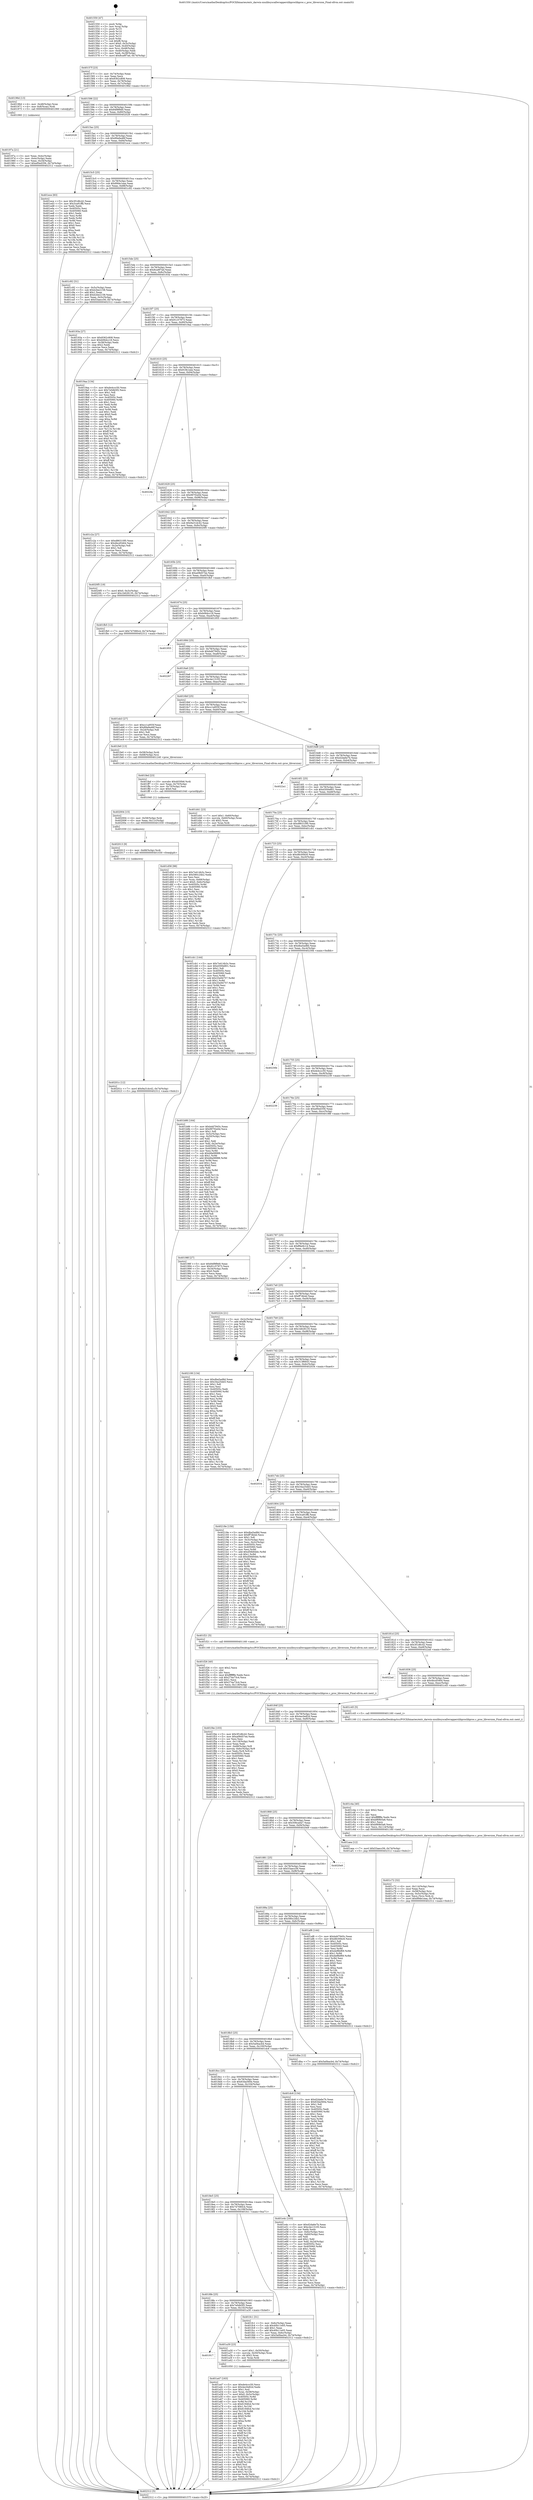 digraph "0x401550" {
  label = "0x401550 (/mnt/c/Users/mathe/Desktop/tcc/POCII/binaries/extr_darwin-xnulibsyscallwrapperslibproclibproc.c_proc_libversion_Final-ollvm.out::main(0))"
  labelloc = "t"
  node[shape=record]

  Entry [label="",width=0.3,height=0.3,shape=circle,fillcolor=black,style=filled]
  "0x40157f" [label="{
     0x40157f [23]\l
     | [instrs]\l
     &nbsp;&nbsp;0x40157f \<+3\>: mov -0x74(%rbp),%eax\l
     &nbsp;&nbsp;0x401582 \<+2\>: mov %eax,%ecx\l
     &nbsp;&nbsp;0x401584 \<+6\>: sub $0x8362c808,%ecx\l
     &nbsp;&nbsp;0x40158a \<+3\>: mov %eax,-0x78(%rbp)\l
     &nbsp;&nbsp;0x40158d \<+3\>: mov %ecx,-0x7c(%rbp)\l
     &nbsp;&nbsp;0x401590 \<+6\>: je 000000000040196d \<main+0x41d\>\l
  }"]
  "0x40196d" [label="{
     0x40196d [13]\l
     | [instrs]\l
     &nbsp;&nbsp;0x40196d \<+4\>: mov -0x48(%rbp),%rax\l
     &nbsp;&nbsp;0x401971 \<+4\>: mov 0x8(%rax),%rdi\l
     &nbsp;&nbsp;0x401975 \<+5\>: call 0000000000401060 \<atoi@plt\>\l
     | [calls]\l
     &nbsp;&nbsp;0x401060 \{1\} (unknown)\l
  }"]
  "0x401596" [label="{
     0x401596 [22]\l
     | [instrs]\l
     &nbsp;&nbsp;0x401596 \<+5\>: jmp 000000000040159b \<main+0x4b\>\l
     &nbsp;&nbsp;0x40159b \<+3\>: mov -0x78(%rbp),%eax\l
     &nbsp;&nbsp;0x40159e \<+5\>: sub $0x84f9f9d0,%eax\l
     &nbsp;&nbsp;0x4015a3 \<+3\>: mov %eax,-0x80(%rbp)\l
     &nbsp;&nbsp;0x4015a6 \<+6\>: je 0000000000402028 \<main+0xad8\>\l
  }"]
  Exit [label="",width=0.3,height=0.3,shape=circle,fillcolor=black,style=filled,peripheries=2]
  "0x402028" [label="{
     0x402028\l
  }", style=dashed]
  "0x4015ac" [label="{
     0x4015ac [25]\l
     | [instrs]\l
     &nbsp;&nbsp;0x4015ac \<+5\>: jmp 00000000004015b1 \<main+0x61\>\l
     &nbsp;&nbsp;0x4015b1 \<+3\>: mov -0x78(%rbp),%eax\l
     &nbsp;&nbsp;0x4015b4 \<+5\>: sub $0x89a9a46f,%eax\l
     &nbsp;&nbsp;0x4015b9 \<+6\>: mov %eax,-0x84(%rbp)\l
     &nbsp;&nbsp;0x4015bf \<+6\>: je 0000000000401ece \<main+0x97e\>\l
  }"]
  "0x40201c" [label="{
     0x40201c [12]\l
     | [instrs]\l
     &nbsp;&nbsp;0x40201c \<+7\>: movl $0x9a31dc42,-0x74(%rbp)\l
     &nbsp;&nbsp;0x402023 \<+5\>: jmp 0000000000402312 \<main+0xdc2\>\l
  }"]
  "0x401ece" [label="{
     0x401ece [83]\l
     | [instrs]\l
     &nbsp;&nbsp;0x401ece \<+5\>: mov $0x3f1d6c42,%eax\l
     &nbsp;&nbsp;0x401ed3 \<+5\>: mov $0x3ca91ffb,%ecx\l
     &nbsp;&nbsp;0x401ed8 \<+2\>: xor %edx,%edx\l
     &nbsp;&nbsp;0x401eda \<+7\>: mov 0x40505c,%esi\l
     &nbsp;&nbsp;0x401ee1 \<+7\>: mov 0x405060,%edi\l
     &nbsp;&nbsp;0x401ee8 \<+3\>: sub $0x1,%edx\l
     &nbsp;&nbsp;0x401eeb \<+3\>: mov %esi,%r8d\l
     &nbsp;&nbsp;0x401eee \<+3\>: add %edx,%r8d\l
     &nbsp;&nbsp;0x401ef1 \<+4\>: imul %r8d,%esi\l
     &nbsp;&nbsp;0x401ef5 \<+3\>: and $0x1,%esi\l
     &nbsp;&nbsp;0x401ef8 \<+3\>: cmp $0x0,%esi\l
     &nbsp;&nbsp;0x401efb \<+4\>: sete %r9b\l
     &nbsp;&nbsp;0x401eff \<+3\>: cmp $0xa,%edi\l
     &nbsp;&nbsp;0x401f02 \<+4\>: setl %r10b\l
     &nbsp;&nbsp;0x401f06 \<+3\>: mov %r9b,%r11b\l
     &nbsp;&nbsp;0x401f09 \<+3\>: and %r10b,%r11b\l
     &nbsp;&nbsp;0x401f0c \<+3\>: xor %r10b,%r9b\l
     &nbsp;&nbsp;0x401f0f \<+3\>: or %r9b,%r11b\l
     &nbsp;&nbsp;0x401f12 \<+4\>: test $0x1,%r11b\l
     &nbsp;&nbsp;0x401f16 \<+3\>: cmovne %ecx,%eax\l
     &nbsp;&nbsp;0x401f19 \<+3\>: mov %eax,-0x74(%rbp)\l
     &nbsp;&nbsp;0x401f1c \<+5\>: jmp 0000000000402312 \<main+0xdc2\>\l
  }"]
  "0x4015c5" [label="{
     0x4015c5 [25]\l
     | [instrs]\l
     &nbsp;&nbsp;0x4015c5 \<+5\>: jmp 00000000004015ca \<main+0x7a\>\l
     &nbsp;&nbsp;0x4015ca \<+3\>: mov -0x78(%rbp),%eax\l
     &nbsp;&nbsp;0x4015cd \<+5\>: sub $0x89de1eaa,%eax\l
     &nbsp;&nbsp;0x4015d2 \<+6\>: mov %eax,-0x88(%rbp)\l
     &nbsp;&nbsp;0x4015d8 \<+6\>: je 0000000000401c92 \<main+0x742\>\l
  }"]
  "0x402013" [label="{
     0x402013 [9]\l
     | [instrs]\l
     &nbsp;&nbsp;0x402013 \<+4\>: mov -0x68(%rbp),%rdi\l
     &nbsp;&nbsp;0x402017 \<+5\>: call 0000000000401030 \<free@plt\>\l
     | [calls]\l
     &nbsp;&nbsp;0x401030 \{1\} (unknown)\l
  }"]
  "0x401c92" [label="{
     0x401c92 [31]\l
     | [instrs]\l
     &nbsp;&nbsp;0x401c92 \<+3\>: mov -0x5c(%rbp),%eax\l
     &nbsp;&nbsp;0x401c95 \<+5\>: sub $0xb2be2158,%eax\l
     &nbsp;&nbsp;0x401c9a \<+3\>: add $0x1,%eax\l
     &nbsp;&nbsp;0x401c9d \<+5\>: add $0xb2be2158,%eax\l
     &nbsp;&nbsp;0x401ca2 \<+3\>: mov %eax,-0x5c(%rbp)\l
     &nbsp;&nbsp;0x401ca5 \<+7\>: movl $0x53aecc56,-0x74(%rbp)\l
     &nbsp;&nbsp;0x401cac \<+5\>: jmp 0000000000402312 \<main+0xdc2\>\l
  }"]
  "0x4015de" [label="{
     0x4015de [25]\l
     | [instrs]\l
     &nbsp;&nbsp;0x4015de \<+5\>: jmp 00000000004015e3 \<main+0x93\>\l
     &nbsp;&nbsp;0x4015e3 \<+3\>: mov -0x78(%rbp),%eax\l
     &nbsp;&nbsp;0x4015e6 \<+5\>: sub $0x8ca9f7ad,%eax\l
     &nbsp;&nbsp;0x4015eb \<+6\>: mov %eax,-0x8c(%rbp)\l
     &nbsp;&nbsp;0x4015f1 \<+6\>: je 000000000040193a \<main+0x3ea\>\l
  }"]
  "0x402004" [label="{
     0x402004 [15]\l
     | [instrs]\l
     &nbsp;&nbsp;0x402004 \<+4\>: mov -0x58(%rbp),%rdi\l
     &nbsp;&nbsp;0x402008 \<+6\>: mov %eax,-0x11c(%rbp)\l
     &nbsp;&nbsp;0x40200e \<+5\>: call 0000000000401030 \<free@plt\>\l
     | [calls]\l
     &nbsp;&nbsp;0x401030 \{1\} (unknown)\l
  }"]
  "0x40193a" [label="{
     0x40193a [27]\l
     | [instrs]\l
     &nbsp;&nbsp;0x40193a \<+5\>: mov $0x8362c808,%eax\l
     &nbsp;&nbsp;0x40193f \<+5\>: mov $0xb06dcc18,%ecx\l
     &nbsp;&nbsp;0x401944 \<+3\>: mov -0x38(%rbp),%edx\l
     &nbsp;&nbsp;0x401947 \<+3\>: cmp $0x2,%edx\l
     &nbsp;&nbsp;0x40194a \<+3\>: cmovne %ecx,%eax\l
     &nbsp;&nbsp;0x40194d \<+3\>: mov %eax,-0x74(%rbp)\l
     &nbsp;&nbsp;0x401950 \<+5\>: jmp 0000000000402312 \<main+0xdc2\>\l
  }"]
  "0x4015f7" [label="{
     0x4015f7 [25]\l
     | [instrs]\l
     &nbsp;&nbsp;0x4015f7 \<+5\>: jmp 00000000004015fc \<main+0xac\>\l
     &nbsp;&nbsp;0x4015fc \<+3\>: mov -0x78(%rbp),%eax\l
     &nbsp;&nbsp;0x4015ff \<+5\>: sub $0x91c57873,%eax\l
     &nbsp;&nbsp;0x401604 \<+6\>: mov %eax,-0x90(%rbp)\l
     &nbsp;&nbsp;0x40160a \<+6\>: je 00000000004019aa \<main+0x45a\>\l
  }"]
  "0x402312" [label="{
     0x402312 [5]\l
     | [instrs]\l
     &nbsp;&nbsp;0x402312 \<+5\>: jmp 000000000040157f \<main+0x2f\>\l
  }"]
  "0x401550" [label="{
     0x401550 [47]\l
     | [instrs]\l
     &nbsp;&nbsp;0x401550 \<+1\>: push %rbp\l
     &nbsp;&nbsp;0x401551 \<+3\>: mov %rsp,%rbp\l
     &nbsp;&nbsp;0x401554 \<+2\>: push %r15\l
     &nbsp;&nbsp;0x401556 \<+2\>: push %r14\l
     &nbsp;&nbsp;0x401558 \<+2\>: push %r13\l
     &nbsp;&nbsp;0x40155a \<+2\>: push %r12\l
     &nbsp;&nbsp;0x40155c \<+1\>: push %rbx\l
     &nbsp;&nbsp;0x40155d \<+7\>: sub $0xf8,%rsp\l
     &nbsp;&nbsp;0x401564 \<+7\>: movl $0x0,-0x3c(%rbp)\l
     &nbsp;&nbsp;0x40156b \<+3\>: mov %edi,-0x40(%rbp)\l
     &nbsp;&nbsp;0x40156e \<+4\>: mov %rsi,-0x48(%rbp)\l
     &nbsp;&nbsp;0x401572 \<+3\>: mov -0x40(%rbp),%edi\l
     &nbsp;&nbsp;0x401575 \<+3\>: mov %edi,-0x38(%rbp)\l
     &nbsp;&nbsp;0x401578 \<+7\>: movl $0x8ca9f7ad,-0x74(%rbp)\l
  }"]
  "0x40197a" [label="{
     0x40197a [21]\l
     | [instrs]\l
     &nbsp;&nbsp;0x40197a \<+3\>: mov %eax,-0x4c(%rbp)\l
     &nbsp;&nbsp;0x40197d \<+3\>: mov -0x4c(%rbp),%eax\l
     &nbsp;&nbsp;0x401980 \<+3\>: mov %eax,-0x34(%rbp)\l
     &nbsp;&nbsp;0x401983 \<+7\>: movl $0xef0ed356,-0x74(%rbp)\l
     &nbsp;&nbsp;0x40198a \<+5\>: jmp 0000000000402312 \<main+0xdc2\>\l
  }"]
  "0x401fed" [label="{
     0x401fed [23]\l
     | [instrs]\l
     &nbsp;&nbsp;0x401fed \<+10\>: movabs $0x4030b6,%rdi\l
     &nbsp;&nbsp;0x401ff7 \<+3\>: mov %eax,-0x70(%rbp)\l
     &nbsp;&nbsp;0x401ffa \<+3\>: mov -0x70(%rbp),%esi\l
     &nbsp;&nbsp;0x401ffd \<+2\>: mov $0x0,%al\l
     &nbsp;&nbsp;0x401fff \<+5\>: call 0000000000401040 \<printf@plt\>\l
     | [calls]\l
     &nbsp;&nbsp;0x401040 \{1\} (unknown)\l
  }"]
  "0x4019aa" [label="{
     0x4019aa [134]\l
     | [instrs]\l
     &nbsp;&nbsp;0x4019aa \<+5\>: mov $0xde4ccc50,%eax\l
     &nbsp;&nbsp;0x4019af \<+5\>: mov $0x7e0db5f2,%ecx\l
     &nbsp;&nbsp;0x4019b4 \<+2\>: mov $0x1,%dl\l
     &nbsp;&nbsp;0x4019b6 \<+2\>: xor %esi,%esi\l
     &nbsp;&nbsp;0x4019b8 \<+7\>: mov 0x40505c,%edi\l
     &nbsp;&nbsp;0x4019bf \<+8\>: mov 0x405060,%r8d\l
     &nbsp;&nbsp;0x4019c7 \<+3\>: sub $0x1,%esi\l
     &nbsp;&nbsp;0x4019ca \<+3\>: mov %edi,%r9d\l
     &nbsp;&nbsp;0x4019cd \<+3\>: add %esi,%r9d\l
     &nbsp;&nbsp;0x4019d0 \<+4\>: imul %r9d,%edi\l
     &nbsp;&nbsp;0x4019d4 \<+3\>: and $0x1,%edi\l
     &nbsp;&nbsp;0x4019d7 \<+3\>: cmp $0x0,%edi\l
     &nbsp;&nbsp;0x4019da \<+4\>: sete %r10b\l
     &nbsp;&nbsp;0x4019de \<+4\>: cmp $0xa,%r8d\l
     &nbsp;&nbsp;0x4019e2 \<+4\>: setl %r11b\l
     &nbsp;&nbsp;0x4019e6 \<+3\>: mov %r10b,%bl\l
     &nbsp;&nbsp;0x4019e9 \<+3\>: xor $0xff,%bl\l
     &nbsp;&nbsp;0x4019ec \<+3\>: mov %r11b,%r14b\l
     &nbsp;&nbsp;0x4019ef \<+4\>: xor $0xff,%r14b\l
     &nbsp;&nbsp;0x4019f3 \<+3\>: xor $0x0,%dl\l
     &nbsp;&nbsp;0x4019f6 \<+3\>: mov %bl,%r15b\l
     &nbsp;&nbsp;0x4019f9 \<+4\>: and $0x0,%r15b\l
     &nbsp;&nbsp;0x4019fd \<+3\>: and %dl,%r10b\l
     &nbsp;&nbsp;0x401a00 \<+3\>: mov %r14b,%r12b\l
     &nbsp;&nbsp;0x401a03 \<+4\>: and $0x0,%r12b\l
     &nbsp;&nbsp;0x401a07 \<+3\>: and %dl,%r11b\l
     &nbsp;&nbsp;0x401a0a \<+3\>: or %r10b,%r15b\l
     &nbsp;&nbsp;0x401a0d \<+3\>: or %r11b,%r12b\l
     &nbsp;&nbsp;0x401a10 \<+3\>: xor %r12b,%r15b\l
     &nbsp;&nbsp;0x401a13 \<+3\>: or %r14b,%bl\l
     &nbsp;&nbsp;0x401a16 \<+3\>: xor $0xff,%bl\l
     &nbsp;&nbsp;0x401a19 \<+3\>: or $0x0,%dl\l
     &nbsp;&nbsp;0x401a1c \<+2\>: and %dl,%bl\l
     &nbsp;&nbsp;0x401a1e \<+3\>: or %bl,%r15b\l
     &nbsp;&nbsp;0x401a21 \<+4\>: test $0x1,%r15b\l
     &nbsp;&nbsp;0x401a25 \<+3\>: cmovne %ecx,%eax\l
     &nbsp;&nbsp;0x401a28 \<+3\>: mov %eax,-0x74(%rbp)\l
     &nbsp;&nbsp;0x401a2b \<+5\>: jmp 0000000000402312 \<main+0xdc2\>\l
  }"]
  "0x401610" [label="{
     0x401610 [25]\l
     | [instrs]\l
     &nbsp;&nbsp;0x401610 \<+5\>: jmp 0000000000401615 \<main+0xc5\>\l
     &nbsp;&nbsp;0x401615 \<+3\>: mov -0x78(%rbp),%eax\l
     &nbsp;&nbsp;0x401618 \<+5\>: sub $0x91fb1eee,%eax\l
     &nbsp;&nbsp;0x40161d \<+6\>: mov %eax,-0x94(%rbp)\l
     &nbsp;&nbsp;0x401623 \<+6\>: je 00000000004022fa \<main+0xdaa\>\l
  }"]
  "0x401f4e" [label="{
     0x401f4e [103]\l
     | [instrs]\l
     &nbsp;&nbsp;0x401f4e \<+5\>: mov $0x3f1d6c42,%ecx\l
     &nbsp;&nbsp;0x401f53 \<+5\>: mov $0xa08d57ee,%edx\l
     &nbsp;&nbsp;0x401f58 \<+2\>: xor %esi,%esi\l
     &nbsp;&nbsp;0x401f5a \<+6\>: mov -0x118(%rbp),%edi\l
     &nbsp;&nbsp;0x401f60 \<+3\>: imul %eax,%edi\l
     &nbsp;&nbsp;0x401f63 \<+4\>: mov -0x68(%rbp),%r8\l
     &nbsp;&nbsp;0x401f67 \<+4\>: movslq -0x6c(%rbp),%r9\l
     &nbsp;&nbsp;0x401f6b \<+4\>: mov %edi,(%r8,%r9,4)\l
     &nbsp;&nbsp;0x401f6f \<+7\>: mov 0x40505c,%eax\l
     &nbsp;&nbsp;0x401f76 \<+7\>: mov 0x405060,%edi\l
     &nbsp;&nbsp;0x401f7d \<+3\>: sub $0x1,%esi\l
     &nbsp;&nbsp;0x401f80 \<+3\>: mov %eax,%r10d\l
     &nbsp;&nbsp;0x401f83 \<+3\>: add %esi,%r10d\l
     &nbsp;&nbsp;0x401f86 \<+4\>: imul %r10d,%eax\l
     &nbsp;&nbsp;0x401f8a \<+3\>: and $0x1,%eax\l
     &nbsp;&nbsp;0x401f8d \<+3\>: cmp $0x0,%eax\l
     &nbsp;&nbsp;0x401f90 \<+4\>: sete %r11b\l
     &nbsp;&nbsp;0x401f94 \<+3\>: cmp $0xa,%edi\l
     &nbsp;&nbsp;0x401f97 \<+3\>: setl %bl\l
     &nbsp;&nbsp;0x401f9a \<+3\>: mov %r11b,%r14b\l
     &nbsp;&nbsp;0x401f9d \<+3\>: and %bl,%r14b\l
     &nbsp;&nbsp;0x401fa0 \<+3\>: xor %bl,%r11b\l
     &nbsp;&nbsp;0x401fa3 \<+3\>: or %r11b,%r14b\l
     &nbsp;&nbsp;0x401fa6 \<+4\>: test $0x1,%r14b\l
     &nbsp;&nbsp;0x401faa \<+3\>: cmovne %edx,%ecx\l
     &nbsp;&nbsp;0x401fad \<+3\>: mov %ecx,-0x74(%rbp)\l
     &nbsp;&nbsp;0x401fb0 \<+5\>: jmp 0000000000402312 \<main+0xdc2\>\l
  }"]
  "0x4022fa" [label="{
     0x4022fa\l
  }", style=dashed]
  "0x401629" [label="{
     0x401629 [25]\l
     | [instrs]\l
     &nbsp;&nbsp;0x401629 \<+5\>: jmp 000000000040162e \<main+0xde\>\l
     &nbsp;&nbsp;0x40162e \<+3\>: mov -0x78(%rbp),%eax\l
     &nbsp;&nbsp;0x401631 \<+5\>: sub $0x997f2e0d,%eax\l
     &nbsp;&nbsp;0x401636 \<+6\>: mov %eax,-0x98(%rbp)\l
     &nbsp;&nbsp;0x40163c \<+6\>: je 0000000000401c2a \<main+0x6da\>\l
  }"]
  "0x401f26" [label="{
     0x401f26 [40]\l
     | [instrs]\l
     &nbsp;&nbsp;0x401f26 \<+5\>: mov $0x2,%ecx\l
     &nbsp;&nbsp;0x401f2b \<+1\>: cltd\l
     &nbsp;&nbsp;0x401f2c \<+2\>: idiv %ecx\l
     &nbsp;&nbsp;0x401f2e \<+6\>: imul $0xfffffffe,%edx,%ecx\l
     &nbsp;&nbsp;0x401f34 \<+6\>: sub $0x274a73c4,%ecx\l
     &nbsp;&nbsp;0x401f3a \<+3\>: add $0x1,%ecx\l
     &nbsp;&nbsp;0x401f3d \<+6\>: add $0x274a73c4,%ecx\l
     &nbsp;&nbsp;0x401f43 \<+6\>: mov %ecx,-0x118(%rbp)\l
     &nbsp;&nbsp;0x401f49 \<+5\>: call 0000000000401160 \<next_i\>\l
     | [calls]\l
     &nbsp;&nbsp;0x401160 \{1\} (/mnt/c/Users/mathe/Desktop/tcc/POCII/binaries/extr_darwin-xnulibsyscallwrapperslibproclibproc.c_proc_libversion_Final-ollvm.out::next_i)\l
  }"]
  "0x401c2a" [label="{
     0x401c2a [27]\l
     | [instrs]\l
     &nbsp;&nbsp;0x401c2a \<+5\>: mov $0xd86310f0,%eax\l
     &nbsp;&nbsp;0x401c2f \<+5\>: mov $0x4bcd5464,%ecx\l
     &nbsp;&nbsp;0x401c34 \<+3\>: mov -0x2e(%rbp),%dl\l
     &nbsp;&nbsp;0x401c37 \<+3\>: test $0x1,%dl\l
     &nbsp;&nbsp;0x401c3a \<+3\>: cmovne %ecx,%eax\l
     &nbsp;&nbsp;0x401c3d \<+3\>: mov %eax,-0x74(%rbp)\l
     &nbsp;&nbsp;0x401c40 \<+5\>: jmp 0000000000402312 \<main+0xdc2\>\l
  }"]
  "0x401642" [label="{
     0x401642 [25]\l
     | [instrs]\l
     &nbsp;&nbsp;0x401642 \<+5\>: jmp 0000000000401647 \<main+0xf7\>\l
     &nbsp;&nbsp;0x401647 \<+3\>: mov -0x78(%rbp),%eax\l
     &nbsp;&nbsp;0x40164a \<+5\>: sub $0x9a31dc42,%eax\l
     &nbsp;&nbsp;0x40164f \<+6\>: mov %eax,-0x9c(%rbp)\l
     &nbsp;&nbsp;0x401655 \<+6\>: je 00000000004020f5 \<main+0xba5\>\l
  }"]
  "0x401d58" [label="{
     0x401d58 [98]\l
     | [instrs]\l
     &nbsp;&nbsp;0x401d58 \<+5\>: mov $0x7e414b3c,%ecx\l
     &nbsp;&nbsp;0x401d5d \<+5\>: mov $0x580c24b2,%edx\l
     &nbsp;&nbsp;0x401d62 \<+2\>: xor %esi,%esi\l
     &nbsp;&nbsp;0x401d64 \<+4\>: mov %rax,-0x68(%rbp)\l
     &nbsp;&nbsp;0x401d68 \<+7\>: movl $0x0,-0x6c(%rbp)\l
     &nbsp;&nbsp;0x401d6f \<+8\>: mov 0x40505c,%r8d\l
     &nbsp;&nbsp;0x401d77 \<+8\>: mov 0x405060,%r9d\l
     &nbsp;&nbsp;0x401d7f \<+3\>: sub $0x1,%esi\l
     &nbsp;&nbsp;0x401d82 \<+3\>: mov %r8d,%r10d\l
     &nbsp;&nbsp;0x401d85 \<+3\>: add %esi,%r10d\l
     &nbsp;&nbsp;0x401d88 \<+4\>: imul %r10d,%r8d\l
     &nbsp;&nbsp;0x401d8c \<+4\>: and $0x1,%r8d\l
     &nbsp;&nbsp;0x401d90 \<+4\>: cmp $0x0,%r8d\l
     &nbsp;&nbsp;0x401d94 \<+4\>: sete %r11b\l
     &nbsp;&nbsp;0x401d98 \<+4\>: cmp $0xa,%r9d\l
     &nbsp;&nbsp;0x401d9c \<+3\>: setl %bl\l
     &nbsp;&nbsp;0x401d9f \<+3\>: mov %r11b,%r14b\l
     &nbsp;&nbsp;0x401da2 \<+3\>: and %bl,%r14b\l
     &nbsp;&nbsp;0x401da5 \<+3\>: xor %bl,%r11b\l
     &nbsp;&nbsp;0x401da8 \<+3\>: or %r11b,%r14b\l
     &nbsp;&nbsp;0x401dab \<+4\>: test $0x1,%r14b\l
     &nbsp;&nbsp;0x401daf \<+3\>: cmovne %edx,%ecx\l
     &nbsp;&nbsp;0x401db2 \<+3\>: mov %ecx,-0x74(%rbp)\l
     &nbsp;&nbsp;0x401db5 \<+5\>: jmp 0000000000402312 \<main+0xdc2\>\l
  }"]
  "0x4020f5" [label="{
     0x4020f5 [19]\l
     | [instrs]\l
     &nbsp;&nbsp;0x4020f5 \<+7\>: movl $0x0,-0x3c(%rbp)\l
     &nbsp;&nbsp;0x4020fc \<+7\>: movl $0x1b628135,-0x74(%rbp)\l
     &nbsp;&nbsp;0x402103 \<+5\>: jmp 0000000000402312 \<main+0xdc2\>\l
  }"]
  "0x40165b" [label="{
     0x40165b [25]\l
     | [instrs]\l
     &nbsp;&nbsp;0x40165b \<+5\>: jmp 0000000000401660 \<main+0x110\>\l
     &nbsp;&nbsp;0x401660 \<+3\>: mov -0x78(%rbp),%eax\l
     &nbsp;&nbsp;0x401663 \<+5\>: sub $0xa08d57ee,%eax\l
     &nbsp;&nbsp;0x401668 \<+6\>: mov %eax,-0xa0(%rbp)\l
     &nbsp;&nbsp;0x40166e \<+6\>: je 0000000000401fb5 \<main+0xa65\>\l
  }"]
  "0x401c72" [label="{
     0x401c72 [32]\l
     | [instrs]\l
     &nbsp;&nbsp;0x401c72 \<+6\>: mov -0x114(%rbp),%ecx\l
     &nbsp;&nbsp;0x401c78 \<+3\>: imul %eax,%ecx\l
     &nbsp;&nbsp;0x401c7b \<+4\>: mov -0x58(%rbp),%rsi\l
     &nbsp;&nbsp;0x401c7f \<+4\>: movslq -0x5c(%rbp),%rdi\l
     &nbsp;&nbsp;0x401c83 \<+3\>: mov %ecx,(%rsi,%rdi,4)\l
     &nbsp;&nbsp;0x401c86 \<+7\>: movl $0x89de1eaa,-0x74(%rbp)\l
     &nbsp;&nbsp;0x401c8d \<+5\>: jmp 0000000000402312 \<main+0xdc2\>\l
  }"]
  "0x401fb5" [label="{
     0x401fb5 [12]\l
     | [instrs]\l
     &nbsp;&nbsp;0x401fb5 \<+7\>: movl $0x747080c4,-0x74(%rbp)\l
     &nbsp;&nbsp;0x401fbc \<+5\>: jmp 0000000000402312 \<main+0xdc2\>\l
  }"]
  "0x401674" [label="{
     0x401674 [25]\l
     | [instrs]\l
     &nbsp;&nbsp;0x401674 \<+5\>: jmp 0000000000401679 \<main+0x129\>\l
     &nbsp;&nbsp;0x401679 \<+3\>: mov -0x78(%rbp),%eax\l
     &nbsp;&nbsp;0x40167c \<+5\>: sub $0xb06dcc18,%eax\l
     &nbsp;&nbsp;0x401681 \<+6\>: mov %eax,-0xa4(%rbp)\l
     &nbsp;&nbsp;0x401687 \<+6\>: je 0000000000401955 \<main+0x405\>\l
  }"]
  "0x401c4a" [label="{
     0x401c4a [40]\l
     | [instrs]\l
     &nbsp;&nbsp;0x401c4a \<+5\>: mov $0x2,%ecx\l
     &nbsp;&nbsp;0x401c4f \<+1\>: cltd\l
     &nbsp;&nbsp;0x401c50 \<+2\>: idiv %ecx\l
     &nbsp;&nbsp;0x401c52 \<+6\>: imul $0xfffffffe,%edx,%ecx\l
     &nbsp;&nbsp;0x401c58 \<+6\>: add $0xbf69b5a6,%ecx\l
     &nbsp;&nbsp;0x401c5e \<+3\>: add $0x1,%ecx\l
     &nbsp;&nbsp;0x401c61 \<+6\>: sub $0xbf69b5a6,%ecx\l
     &nbsp;&nbsp;0x401c67 \<+6\>: mov %ecx,-0x114(%rbp)\l
     &nbsp;&nbsp;0x401c6d \<+5\>: call 0000000000401160 \<next_i\>\l
     | [calls]\l
     &nbsp;&nbsp;0x401160 \{1\} (/mnt/c/Users/mathe/Desktop/tcc/POCII/binaries/extr_darwin-xnulibsyscallwrapperslibproclibproc.c_proc_libversion_Final-ollvm.out::next_i)\l
  }"]
  "0x401955" [label="{
     0x401955\l
  }", style=dashed]
  "0x40168d" [label="{
     0x40168d [25]\l
     | [instrs]\l
     &nbsp;&nbsp;0x40168d \<+5\>: jmp 0000000000401692 \<main+0x142\>\l
     &nbsp;&nbsp;0x401692 \<+3\>: mov -0x78(%rbp),%eax\l
     &nbsp;&nbsp;0x401695 \<+5\>: sub $0xbdd7945c,%eax\l
     &nbsp;&nbsp;0x40169a \<+6\>: mov %eax,-0xa8(%rbp)\l
     &nbsp;&nbsp;0x4016a0 \<+6\>: je 0000000000402267 \<main+0xd17\>\l
  }"]
  "0x401a47" [label="{
     0x401a47 [163]\l
     | [instrs]\l
     &nbsp;&nbsp;0x401a47 \<+5\>: mov $0xde4ccc50,%ecx\l
     &nbsp;&nbsp;0x401a4c \<+5\>: mov $0x4ec0e82d,%edx\l
     &nbsp;&nbsp;0x401a51 \<+3\>: mov $0x1,%sil\l
     &nbsp;&nbsp;0x401a54 \<+4\>: mov %rax,-0x58(%rbp)\l
     &nbsp;&nbsp;0x401a58 \<+7\>: movl $0x0,-0x5c(%rbp)\l
     &nbsp;&nbsp;0x401a5f \<+8\>: mov 0x40505c,%r8d\l
     &nbsp;&nbsp;0x401a67 \<+8\>: mov 0x405060,%r9d\l
     &nbsp;&nbsp;0x401a6f \<+3\>: mov %r8d,%r10d\l
     &nbsp;&nbsp;0x401a72 \<+7\>: sub $0x6194fcd,%r10d\l
     &nbsp;&nbsp;0x401a79 \<+4\>: sub $0x1,%r10d\l
     &nbsp;&nbsp;0x401a7d \<+7\>: add $0x6194fcd,%r10d\l
     &nbsp;&nbsp;0x401a84 \<+4\>: imul %r10d,%r8d\l
     &nbsp;&nbsp;0x401a88 \<+4\>: and $0x1,%r8d\l
     &nbsp;&nbsp;0x401a8c \<+4\>: cmp $0x0,%r8d\l
     &nbsp;&nbsp;0x401a90 \<+4\>: sete %r11b\l
     &nbsp;&nbsp;0x401a94 \<+4\>: cmp $0xa,%r9d\l
     &nbsp;&nbsp;0x401a98 \<+3\>: setl %bl\l
     &nbsp;&nbsp;0x401a9b \<+3\>: mov %r11b,%r14b\l
     &nbsp;&nbsp;0x401a9e \<+4\>: xor $0xff,%r14b\l
     &nbsp;&nbsp;0x401aa2 \<+3\>: mov %bl,%r15b\l
     &nbsp;&nbsp;0x401aa5 \<+4\>: xor $0xff,%r15b\l
     &nbsp;&nbsp;0x401aa9 \<+4\>: xor $0x0,%sil\l
     &nbsp;&nbsp;0x401aad \<+3\>: mov %r14b,%r12b\l
     &nbsp;&nbsp;0x401ab0 \<+4\>: and $0x0,%r12b\l
     &nbsp;&nbsp;0x401ab4 \<+3\>: and %sil,%r11b\l
     &nbsp;&nbsp;0x401ab7 \<+3\>: mov %r15b,%r13b\l
     &nbsp;&nbsp;0x401aba \<+4\>: and $0x0,%r13b\l
     &nbsp;&nbsp;0x401abe \<+3\>: and %sil,%bl\l
     &nbsp;&nbsp;0x401ac1 \<+3\>: or %r11b,%r12b\l
     &nbsp;&nbsp;0x401ac4 \<+3\>: or %bl,%r13b\l
     &nbsp;&nbsp;0x401ac7 \<+3\>: xor %r13b,%r12b\l
     &nbsp;&nbsp;0x401aca \<+3\>: or %r15b,%r14b\l
     &nbsp;&nbsp;0x401acd \<+4\>: xor $0xff,%r14b\l
     &nbsp;&nbsp;0x401ad1 \<+4\>: or $0x0,%sil\l
     &nbsp;&nbsp;0x401ad5 \<+3\>: and %sil,%r14b\l
     &nbsp;&nbsp;0x401ad8 \<+3\>: or %r14b,%r12b\l
     &nbsp;&nbsp;0x401adb \<+4\>: test $0x1,%r12b\l
     &nbsp;&nbsp;0x401adf \<+3\>: cmovne %edx,%ecx\l
     &nbsp;&nbsp;0x401ae2 \<+3\>: mov %ecx,-0x74(%rbp)\l
     &nbsp;&nbsp;0x401ae5 \<+5\>: jmp 0000000000402312 \<main+0xdc2\>\l
  }"]
  "0x402267" [label="{
     0x402267\l
  }", style=dashed]
  "0x4016a6" [label="{
     0x4016a6 [25]\l
     | [instrs]\l
     &nbsp;&nbsp;0x4016a6 \<+5\>: jmp 00000000004016ab \<main+0x15b\>\l
     &nbsp;&nbsp;0x4016ab \<+3\>: mov -0x78(%rbp),%eax\l
     &nbsp;&nbsp;0x4016ae \<+5\>: sub $0xc4e13105,%eax\l
     &nbsp;&nbsp;0x4016b3 \<+6\>: mov %eax,-0xac(%rbp)\l
     &nbsp;&nbsp;0x4016b9 \<+6\>: je 0000000000401eb3 \<main+0x963\>\l
  }"]
  "0x401917" [label="{
     0x401917\l
  }", style=dashed]
  "0x401eb3" [label="{
     0x401eb3 [27]\l
     | [instrs]\l
     &nbsp;&nbsp;0x401eb3 \<+5\>: mov $0xcc1a955f,%eax\l
     &nbsp;&nbsp;0x401eb8 \<+5\>: mov $0x89a9a46f,%ecx\l
     &nbsp;&nbsp;0x401ebd \<+3\>: mov -0x2d(%rbp),%dl\l
     &nbsp;&nbsp;0x401ec0 \<+3\>: test $0x1,%dl\l
     &nbsp;&nbsp;0x401ec3 \<+3\>: cmovne %ecx,%eax\l
     &nbsp;&nbsp;0x401ec6 \<+3\>: mov %eax,-0x74(%rbp)\l
     &nbsp;&nbsp;0x401ec9 \<+5\>: jmp 0000000000402312 \<main+0xdc2\>\l
  }"]
  "0x4016bf" [label="{
     0x4016bf [25]\l
     | [instrs]\l
     &nbsp;&nbsp;0x4016bf \<+5\>: jmp 00000000004016c4 \<main+0x174\>\l
     &nbsp;&nbsp;0x4016c4 \<+3\>: mov -0x78(%rbp),%eax\l
     &nbsp;&nbsp;0x4016c7 \<+5\>: sub $0xcc1a955f,%eax\l
     &nbsp;&nbsp;0x4016cc \<+6\>: mov %eax,-0xb0(%rbp)\l
     &nbsp;&nbsp;0x4016d2 \<+6\>: je 0000000000401fe0 \<main+0xa90\>\l
  }"]
  "0x401a30" [label="{
     0x401a30 [23]\l
     | [instrs]\l
     &nbsp;&nbsp;0x401a30 \<+7\>: movl $0x1,-0x50(%rbp)\l
     &nbsp;&nbsp;0x401a37 \<+4\>: movslq -0x50(%rbp),%rax\l
     &nbsp;&nbsp;0x401a3b \<+4\>: shl $0x2,%rax\l
     &nbsp;&nbsp;0x401a3f \<+3\>: mov %rax,%rdi\l
     &nbsp;&nbsp;0x401a42 \<+5\>: call 0000000000401050 \<malloc@plt\>\l
     | [calls]\l
     &nbsp;&nbsp;0x401050 \{1\} (unknown)\l
  }"]
  "0x401fe0" [label="{
     0x401fe0 [13]\l
     | [instrs]\l
     &nbsp;&nbsp;0x401fe0 \<+4\>: mov -0x58(%rbp),%rdi\l
     &nbsp;&nbsp;0x401fe4 \<+4\>: mov -0x68(%rbp),%rsi\l
     &nbsp;&nbsp;0x401fe8 \<+5\>: call 0000000000401240 \<proc_libversion\>\l
     | [calls]\l
     &nbsp;&nbsp;0x401240 \{1\} (/mnt/c/Users/mathe/Desktop/tcc/POCII/binaries/extr_darwin-xnulibsyscallwrapperslibproclibproc.c_proc_libversion_Final-ollvm.out::proc_libversion)\l
  }"]
  "0x4016d8" [label="{
     0x4016d8 [25]\l
     | [instrs]\l
     &nbsp;&nbsp;0x4016d8 \<+5\>: jmp 00000000004016dd \<main+0x18d\>\l
     &nbsp;&nbsp;0x4016dd \<+3\>: mov -0x78(%rbp),%eax\l
     &nbsp;&nbsp;0x4016e0 \<+5\>: sub $0xd2da6e7b,%eax\l
     &nbsp;&nbsp;0x4016e5 \<+6\>: mov %eax,-0xb4(%rbp)\l
     &nbsp;&nbsp;0x4016eb \<+6\>: je 00000000004022a1 \<main+0xd51\>\l
  }"]
  "0x4018fe" [label="{
     0x4018fe [25]\l
     | [instrs]\l
     &nbsp;&nbsp;0x4018fe \<+5\>: jmp 0000000000401903 \<main+0x3b3\>\l
     &nbsp;&nbsp;0x401903 \<+3\>: mov -0x78(%rbp),%eax\l
     &nbsp;&nbsp;0x401906 \<+5\>: sub $0x7e0db5f2,%eax\l
     &nbsp;&nbsp;0x40190b \<+6\>: mov %eax,-0x10c(%rbp)\l
     &nbsp;&nbsp;0x401911 \<+6\>: je 0000000000401a30 \<main+0x4e0\>\l
  }"]
  "0x4022a1" [label="{
     0x4022a1\l
  }", style=dashed]
  "0x4016f1" [label="{
     0x4016f1 [25]\l
     | [instrs]\l
     &nbsp;&nbsp;0x4016f1 \<+5\>: jmp 00000000004016f6 \<main+0x1a6\>\l
     &nbsp;&nbsp;0x4016f6 \<+3\>: mov -0x78(%rbp),%eax\l
     &nbsp;&nbsp;0x4016f9 \<+5\>: sub $0xd300e801,%eax\l
     &nbsp;&nbsp;0x4016fe \<+6\>: mov %eax,-0xb8(%rbp)\l
     &nbsp;&nbsp;0x401704 \<+6\>: je 0000000000401d41 \<main+0x7f1\>\l
  }"]
  "0x401fc1" [label="{
     0x401fc1 [31]\l
     | [instrs]\l
     &nbsp;&nbsp;0x401fc1 \<+3\>: mov -0x6c(%rbp),%eax\l
     &nbsp;&nbsp;0x401fc4 \<+5\>: sub $0x40b11e05,%eax\l
     &nbsp;&nbsp;0x401fc9 \<+3\>: add $0x1,%eax\l
     &nbsp;&nbsp;0x401fcc \<+5\>: add $0x40b11e05,%eax\l
     &nbsp;&nbsp;0x401fd1 \<+3\>: mov %eax,-0x6c(%rbp)\l
     &nbsp;&nbsp;0x401fd4 \<+7\>: movl $0x5a0bacb4,-0x74(%rbp)\l
     &nbsp;&nbsp;0x401fdb \<+5\>: jmp 0000000000402312 \<main+0xdc2\>\l
  }"]
  "0x401d41" [label="{
     0x401d41 [23]\l
     | [instrs]\l
     &nbsp;&nbsp;0x401d41 \<+7\>: movl $0x1,-0x60(%rbp)\l
     &nbsp;&nbsp;0x401d48 \<+4\>: movslq -0x60(%rbp),%rax\l
     &nbsp;&nbsp;0x401d4c \<+4\>: shl $0x2,%rax\l
     &nbsp;&nbsp;0x401d50 \<+3\>: mov %rax,%rdi\l
     &nbsp;&nbsp;0x401d53 \<+5\>: call 0000000000401050 \<malloc@plt\>\l
     | [calls]\l
     &nbsp;&nbsp;0x401050 \{1\} (unknown)\l
  }"]
  "0x40170a" [label="{
     0x40170a [25]\l
     | [instrs]\l
     &nbsp;&nbsp;0x40170a \<+5\>: jmp 000000000040170f \<main+0x1bf\>\l
     &nbsp;&nbsp;0x40170f \<+3\>: mov -0x78(%rbp),%eax\l
     &nbsp;&nbsp;0x401712 \<+5\>: sub $0xd86310f0,%eax\l
     &nbsp;&nbsp;0x401717 \<+6\>: mov %eax,-0xbc(%rbp)\l
     &nbsp;&nbsp;0x40171d \<+6\>: je 0000000000401cb1 \<main+0x761\>\l
  }"]
  "0x4018e5" [label="{
     0x4018e5 [25]\l
     | [instrs]\l
     &nbsp;&nbsp;0x4018e5 \<+5\>: jmp 00000000004018ea \<main+0x39a\>\l
     &nbsp;&nbsp;0x4018ea \<+3\>: mov -0x78(%rbp),%eax\l
     &nbsp;&nbsp;0x4018ed \<+5\>: sub $0x747080c4,%eax\l
     &nbsp;&nbsp;0x4018f2 \<+6\>: mov %eax,-0x108(%rbp)\l
     &nbsp;&nbsp;0x4018f8 \<+6\>: je 0000000000401fc1 \<main+0xa71\>\l
  }"]
  "0x401cb1" [label="{
     0x401cb1 [144]\l
     | [instrs]\l
     &nbsp;&nbsp;0x401cb1 \<+5\>: mov $0x7e414b3c,%eax\l
     &nbsp;&nbsp;0x401cb6 \<+5\>: mov $0xd300e801,%ecx\l
     &nbsp;&nbsp;0x401cbb \<+2\>: mov $0x1,%dl\l
     &nbsp;&nbsp;0x401cbd \<+7\>: mov 0x40505c,%esi\l
     &nbsp;&nbsp;0x401cc4 \<+7\>: mov 0x405060,%edi\l
     &nbsp;&nbsp;0x401ccb \<+3\>: mov %esi,%r8d\l
     &nbsp;&nbsp;0x401cce \<+7\>: add $0x33e94757,%r8d\l
     &nbsp;&nbsp;0x401cd5 \<+4\>: sub $0x1,%r8d\l
     &nbsp;&nbsp;0x401cd9 \<+7\>: sub $0x33e94757,%r8d\l
     &nbsp;&nbsp;0x401ce0 \<+4\>: imul %r8d,%esi\l
     &nbsp;&nbsp;0x401ce4 \<+3\>: and $0x1,%esi\l
     &nbsp;&nbsp;0x401ce7 \<+3\>: cmp $0x0,%esi\l
     &nbsp;&nbsp;0x401cea \<+4\>: sete %r9b\l
     &nbsp;&nbsp;0x401cee \<+3\>: cmp $0xa,%edi\l
     &nbsp;&nbsp;0x401cf1 \<+4\>: setl %r10b\l
     &nbsp;&nbsp;0x401cf5 \<+3\>: mov %r9b,%r11b\l
     &nbsp;&nbsp;0x401cf8 \<+4\>: xor $0xff,%r11b\l
     &nbsp;&nbsp;0x401cfc \<+3\>: mov %r10b,%bl\l
     &nbsp;&nbsp;0x401cff \<+3\>: xor $0xff,%bl\l
     &nbsp;&nbsp;0x401d02 \<+3\>: xor $0x0,%dl\l
     &nbsp;&nbsp;0x401d05 \<+3\>: mov %r11b,%r14b\l
     &nbsp;&nbsp;0x401d08 \<+4\>: and $0x0,%r14b\l
     &nbsp;&nbsp;0x401d0c \<+3\>: and %dl,%r9b\l
     &nbsp;&nbsp;0x401d0f \<+3\>: mov %bl,%r15b\l
     &nbsp;&nbsp;0x401d12 \<+4\>: and $0x0,%r15b\l
     &nbsp;&nbsp;0x401d16 \<+3\>: and %dl,%r10b\l
     &nbsp;&nbsp;0x401d19 \<+3\>: or %r9b,%r14b\l
     &nbsp;&nbsp;0x401d1c \<+3\>: or %r10b,%r15b\l
     &nbsp;&nbsp;0x401d1f \<+3\>: xor %r15b,%r14b\l
     &nbsp;&nbsp;0x401d22 \<+3\>: or %bl,%r11b\l
     &nbsp;&nbsp;0x401d25 \<+4\>: xor $0xff,%r11b\l
     &nbsp;&nbsp;0x401d29 \<+3\>: or $0x0,%dl\l
     &nbsp;&nbsp;0x401d2c \<+3\>: and %dl,%r11b\l
     &nbsp;&nbsp;0x401d2f \<+3\>: or %r11b,%r14b\l
     &nbsp;&nbsp;0x401d32 \<+4\>: test $0x1,%r14b\l
     &nbsp;&nbsp;0x401d36 \<+3\>: cmovne %ecx,%eax\l
     &nbsp;&nbsp;0x401d39 \<+3\>: mov %eax,-0x74(%rbp)\l
     &nbsp;&nbsp;0x401d3c \<+5\>: jmp 0000000000402312 \<main+0xdc2\>\l
  }"]
  "0x401723" [label="{
     0x401723 [25]\l
     | [instrs]\l
     &nbsp;&nbsp;0x401723 \<+5\>: jmp 0000000000401728 \<main+0x1d8\>\l
     &nbsp;&nbsp;0x401728 \<+3\>: mov -0x78(%rbp),%eax\l
     &nbsp;&nbsp;0x40172b \<+5\>: sub $0xd8c00bc6,%eax\l
     &nbsp;&nbsp;0x401730 \<+6\>: mov %eax,-0xc0(%rbp)\l
     &nbsp;&nbsp;0x401736 \<+6\>: je 0000000000401b86 \<main+0x636\>\l
  }"]
  "0x401e4c" [label="{
     0x401e4c [103]\l
     | [instrs]\l
     &nbsp;&nbsp;0x401e4c \<+5\>: mov $0xd2da6e7b,%eax\l
     &nbsp;&nbsp;0x401e51 \<+5\>: mov $0xc4e13105,%ecx\l
     &nbsp;&nbsp;0x401e56 \<+2\>: xor %edx,%edx\l
     &nbsp;&nbsp;0x401e58 \<+3\>: mov -0x6c(%rbp),%esi\l
     &nbsp;&nbsp;0x401e5b \<+3\>: cmp -0x60(%rbp),%esi\l
     &nbsp;&nbsp;0x401e5e \<+4\>: setl %dil\l
     &nbsp;&nbsp;0x401e62 \<+4\>: and $0x1,%dil\l
     &nbsp;&nbsp;0x401e66 \<+4\>: mov %dil,-0x2d(%rbp)\l
     &nbsp;&nbsp;0x401e6a \<+7\>: mov 0x40505c,%esi\l
     &nbsp;&nbsp;0x401e71 \<+8\>: mov 0x405060,%r8d\l
     &nbsp;&nbsp;0x401e79 \<+3\>: sub $0x1,%edx\l
     &nbsp;&nbsp;0x401e7c \<+3\>: mov %esi,%r9d\l
     &nbsp;&nbsp;0x401e7f \<+3\>: add %edx,%r9d\l
     &nbsp;&nbsp;0x401e82 \<+4\>: imul %r9d,%esi\l
     &nbsp;&nbsp;0x401e86 \<+3\>: and $0x1,%esi\l
     &nbsp;&nbsp;0x401e89 \<+3\>: cmp $0x0,%esi\l
     &nbsp;&nbsp;0x401e8c \<+4\>: sete %dil\l
     &nbsp;&nbsp;0x401e90 \<+4\>: cmp $0xa,%r8d\l
     &nbsp;&nbsp;0x401e94 \<+4\>: setl %r10b\l
     &nbsp;&nbsp;0x401e98 \<+3\>: mov %dil,%r11b\l
     &nbsp;&nbsp;0x401e9b \<+3\>: and %r10b,%r11b\l
     &nbsp;&nbsp;0x401e9e \<+3\>: xor %r10b,%dil\l
     &nbsp;&nbsp;0x401ea1 \<+3\>: or %dil,%r11b\l
     &nbsp;&nbsp;0x401ea4 \<+4\>: test $0x1,%r11b\l
     &nbsp;&nbsp;0x401ea8 \<+3\>: cmovne %ecx,%eax\l
     &nbsp;&nbsp;0x401eab \<+3\>: mov %eax,-0x74(%rbp)\l
     &nbsp;&nbsp;0x401eae \<+5\>: jmp 0000000000402312 \<main+0xdc2\>\l
  }"]
  "0x401b86" [label="{
     0x401b86 [164]\l
     | [instrs]\l
     &nbsp;&nbsp;0x401b86 \<+5\>: mov $0xbdd7945c,%eax\l
     &nbsp;&nbsp;0x401b8b \<+5\>: mov $0x997f2e0d,%ecx\l
     &nbsp;&nbsp;0x401b90 \<+2\>: mov $0x1,%dl\l
     &nbsp;&nbsp;0x401b92 \<+3\>: mov -0x5c(%rbp),%esi\l
     &nbsp;&nbsp;0x401b95 \<+3\>: cmp -0x50(%rbp),%esi\l
     &nbsp;&nbsp;0x401b98 \<+4\>: setl %dil\l
     &nbsp;&nbsp;0x401b9c \<+4\>: and $0x1,%dil\l
     &nbsp;&nbsp;0x401ba0 \<+4\>: mov %dil,-0x2e(%rbp)\l
     &nbsp;&nbsp;0x401ba4 \<+7\>: mov 0x40505c,%esi\l
     &nbsp;&nbsp;0x401bab \<+8\>: mov 0x405060,%r8d\l
     &nbsp;&nbsp;0x401bb3 \<+3\>: mov %esi,%r9d\l
     &nbsp;&nbsp;0x401bb6 \<+7\>: sub $0xb8a08988,%r9d\l
     &nbsp;&nbsp;0x401bbd \<+4\>: sub $0x1,%r9d\l
     &nbsp;&nbsp;0x401bc1 \<+7\>: add $0xb8a08988,%r9d\l
     &nbsp;&nbsp;0x401bc8 \<+4\>: imul %r9d,%esi\l
     &nbsp;&nbsp;0x401bcc \<+3\>: and $0x1,%esi\l
     &nbsp;&nbsp;0x401bcf \<+3\>: cmp $0x0,%esi\l
     &nbsp;&nbsp;0x401bd2 \<+4\>: sete %dil\l
     &nbsp;&nbsp;0x401bd6 \<+4\>: cmp $0xa,%r8d\l
     &nbsp;&nbsp;0x401bda \<+4\>: setl %r10b\l
     &nbsp;&nbsp;0x401bde \<+3\>: mov %dil,%r11b\l
     &nbsp;&nbsp;0x401be1 \<+4\>: xor $0xff,%r11b\l
     &nbsp;&nbsp;0x401be5 \<+3\>: mov %r10b,%bl\l
     &nbsp;&nbsp;0x401be8 \<+3\>: xor $0xff,%bl\l
     &nbsp;&nbsp;0x401beb \<+3\>: xor $0x0,%dl\l
     &nbsp;&nbsp;0x401bee \<+3\>: mov %r11b,%r14b\l
     &nbsp;&nbsp;0x401bf1 \<+4\>: and $0x0,%r14b\l
     &nbsp;&nbsp;0x401bf5 \<+3\>: and %dl,%dil\l
     &nbsp;&nbsp;0x401bf8 \<+3\>: mov %bl,%r15b\l
     &nbsp;&nbsp;0x401bfb \<+4\>: and $0x0,%r15b\l
     &nbsp;&nbsp;0x401bff \<+3\>: and %dl,%r10b\l
     &nbsp;&nbsp;0x401c02 \<+3\>: or %dil,%r14b\l
     &nbsp;&nbsp;0x401c05 \<+3\>: or %r10b,%r15b\l
     &nbsp;&nbsp;0x401c08 \<+3\>: xor %r15b,%r14b\l
     &nbsp;&nbsp;0x401c0b \<+3\>: or %bl,%r11b\l
     &nbsp;&nbsp;0x401c0e \<+4\>: xor $0xff,%r11b\l
     &nbsp;&nbsp;0x401c12 \<+3\>: or $0x0,%dl\l
     &nbsp;&nbsp;0x401c15 \<+3\>: and %dl,%r11b\l
     &nbsp;&nbsp;0x401c18 \<+3\>: or %r11b,%r14b\l
     &nbsp;&nbsp;0x401c1b \<+4\>: test $0x1,%r14b\l
     &nbsp;&nbsp;0x401c1f \<+3\>: cmovne %ecx,%eax\l
     &nbsp;&nbsp;0x401c22 \<+3\>: mov %eax,-0x74(%rbp)\l
     &nbsp;&nbsp;0x401c25 \<+5\>: jmp 0000000000402312 \<main+0xdc2\>\l
  }"]
  "0x40173c" [label="{
     0x40173c [25]\l
     | [instrs]\l
     &nbsp;&nbsp;0x40173c \<+5\>: jmp 0000000000401741 \<main+0x1f1\>\l
     &nbsp;&nbsp;0x401741 \<+3\>: mov -0x78(%rbp),%eax\l
     &nbsp;&nbsp;0x401744 \<+5\>: sub $0xdba5ad8d,%eax\l
     &nbsp;&nbsp;0x401749 \<+6\>: mov %eax,-0xc4(%rbp)\l
     &nbsp;&nbsp;0x40174f \<+6\>: je 000000000040230b \<main+0xdbb\>\l
  }"]
  "0x4018cc" [label="{
     0x4018cc [25]\l
     | [instrs]\l
     &nbsp;&nbsp;0x4018cc \<+5\>: jmp 00000000004018d1 \<main+0x381\>\l
     &nbsp;&nbsp;0x4018d1 \<+3\>: mov -0x78(%rbp),%eax\l
     &nbsp;&nbsp;0x4018d4 \<+5\>: sub $0x63da560e,%eax\l
     &nbsp;&nbsp;0x4018d9 \<+6\>: mov %eax,-0x104(%rbp)\l
     &nbsp;&nbsp;0x4018df \<+6\>: je 0000000000401e4c \<main+0x8fc\>\l
  }"]
  "0x40230b" [label="{
     0x40230b\l
  }", style=dashed]
  "0x401755" [label="{
     0x401755 [25]\l
     | [instrs]\l
     &nbsp;&nbsp;0x401755 \<+5\>: jmp 000000000040175a \<main+0x20a\>\l
     &nbsp;&nbsp;0x40175a \<+3\>: mov -0x78(%rbp),%eax\l
     &nbsp;&nbsp;0x40175d \<+5\>: sub $0xde4ccc50,%eax\l
     &nbsp;&nbsp;0x401762 \<+6\>: mov %eax,-0xc8(%rbp)\l
     &nbsp;&nbsp;0x401768 \<+6\>: je 0000000000402239 \<main+0xce9\>\l
  }"]
  "0x401dc6" [label="{
     0x401dc6 [134]\l
     | [instrs]\l
     &nbsp;&nbsp;0x401dc6 \<+5\>: mov $0xd2da6e7b,%eax\l
     &nbsp;&nbsp;0x401dcb \<+5\>: mov $0x63da560e,%ecx\l
     &nbsp;&nbsp;0x401dd0 \<+2\>: mov $0x1,%dl\l
     &nbsp;&nbsp;0x401dd2 \<+2\>: xor %esi,%esi\l
     &nbsp;&nbsp;0x401dd4 \<+7\>: mov 0x40505c,%edi\l
     &nbsp;&nbsp;0x401ddb \<+8\>: mov 0x405060,%r8d\l
     &nbsp;&nbsp;0x401de3 \<+3\>: sub $0x1,%esi\l
     &nbsp;&nbsp;0x401de6 \<+3\>: mov %edi,%r9d\l
     &nbsp;&nbsp;0x401de9 \<+3\>: add %esi,%r9d\l
     &nbsp;&nbsp;0x401dec \<+4\>: imul %r9d,%edi\l
     &nbsp;&nbsp;0x401df0 \<+3\>: and $0x1,%edi\l
     &nbsp;&nbsp;0x401df3 \<+3\>: cmp $0x0,%edi\l
     &nbsp;&nbsp;0x401df6 \<+4\>: sete %r10b\l
     &nbsp;&nbsp;0x401dfa \<+4\>: cmp $0xa,%r8d\l
     &nbsp;&nbsp;0x401dfe \<+4\>: setl %r11b\l
     &nbsp;&nbsp;0x401e02 \<+3\>: mov %r10b,%bl\l
     &nbsp;&nbsp;0x401e05 \<+3\>: xor $0xff,%bl\l
     &nbsp;&nbsp;0x401e08 \<+3\>: mov %r11b,%r14b\l
     &nbsp;&nbsp;0x401e0b \<+4\>: xor $0xff,%r14b\l
     &nbsp;&nbsp;0x401e0f \<+3\>: xor $0x1,%dl\l
     &nbsp;&nbsp;0x401e12 \<+3\>: mov %bl,%r15b\l
     &nbsp;&nbsp;0x401e15 \<+4\>: and $0xff,%r15b\l
     &nbsp;&nbsp;0x401e19 \<+3\>: and %dl,%r10b\l
     &nbsp;&nbsp;0x401e1c \<+3\>: mov %r14b,%r12b\l
     &nbsp;&nbsp;0x401e1f \<+4\>: and $0xff,%r12b\l
     &nbsp;&nbsp;0x401e23 \<+3\>: and %dl,%r11b\l
     &nbsp;&nbsp;0x401e26 \<+3\>: or %r10b,%r15b\l
     &nbsp;&nbsp;0x401e29 \<+3\>: or %r11b,%r12b\l
     &nbsp;&nbsp;0x401e2c \<+3\>: xor %r12b,%r15b\l
     &nbsp;&nbsp;0x401e2f \<+3\>: or %r14b,%bl\l
     &nbsp;&nbsp;0x401e32 \<+3\>: xor $0xff,%bl\l
     &nbsp;&nbsp;0x401e35 \<+3\>: or $0x1,%dl\l
     &nbsp;&nbsp;0x401e38 \<+2\>: and %dl,%bl\l
     &nbsp;&nbsp;0x401e3a \<+3\>: or %bl,%r15b\l
     &nbsp;&nbsp;0x401e3d \<+4\>: test $0x1,%r15b\l
     &nbsp;&nbsp;0x401e41 \<+3\>: cmovne %ecx,%eax\l
     &nbsp;&nbsp;0x401e44 \<+3\>: mov %eax,-0x74(%rbp)\l
     &nbsp;&nbsp;0x401e47 \<+5\>: jmp 0000000000402312 \<main+0xdc2\>\l
  }"]
  "0x402239" [label="{
     0x402239\l
  }", style=dashed]
  "0x40176e" [label="{
     0x40176e [25]\l
     | [instrs]\l
     &nbsp;&nbsp;0x40176e \<+5\>: jmp 0000000000401773 \<main+0x223\>\l
     &nbsp;&nbsp;0x401773 \<+3\>: mov -0x78(%rbp),%eax\l
     &nbsp;&nbsp;0x401776 \<+5\>: sub $0xef0ed356,%eax\l
     &nbsp;&nbsp;0x40177b \<+6\>: mov %eax,-0xcc(%rbp)\l
     &nbsp;&nbsp;0x401781 \<+6\>: je 000000000040198f \<main+0x43f\>\l
  }"]
  "0x4018b3" [label="{
     0x4018b3 [25]\l
     | [instrs]\l
     &nbsp;&nbsp;0x4018b3 \<+5\>: jmp 00000000004018b8 \<main+0x368\>\l
     &nbsp;&nbsp;0x4018b8 \<+3\>: mov -0x78(%rbp),%eax\l
     &nbsp;&nbsp;0x4018bb \<+5\>: sub $0x5a0bacb4,%eax\l
     &nbsp;&nbsp;0x4018c0 \<+6\>: mov %eax,-0x100(%rbp)\l
     &nbsp;&nbsp;0x4018c6 \<+6\>: je 0000000000401dc6 \<main+0x876\>\l
  }"]
  "0x40198f" [label="{
     0x40198f [27]\l
     | [instrs]\l
     &nbsp;&nbsp;0x40198f \<+5\>: mov $0x84f9f9d0,%eax\l
     &nbsp;&nbsp;0x401994 \<+5\>: mov $0x91c57873,%ecx\l
     &nbsp;&nbsp;0x401999 \<+3\>: mov -0x34(%rbp),%edx\l
     &nbsp;&nbsp;0x40199c \<+3\>: cmp $0x0,%edx\l
     &nbsp;&nbsp;0x40199f \<+3\>: cmove %ecx,%eax\l
     &nbsp;&nbsp;0x4019a2 \<+3\>: mov %eax,-0x74(%rbp)\l
     &nbsp;&nbsp;0x4019a5 \<+5\>: jmp 0000000000402312 \<main+0xdc2\>\l
  }"]
  "0x401787" [label="{
     0x401787 [25]\l
     | [instrs]\l
     &nbsp;&nbsp;0x401787 \<+5\>: jmp 000000000040178c \<main+0x23c\>\l
     &nbsp;&nbsp;0x40178c \<+3\>: mov -0x78(%rbp),%eax\l
     &nbsp;&nbsp;0x40178f \<+5\>: sub $0xff4e9c14,%eax\l
     &nbsp;&nbsp;0x401794 \<+6\>: mov %eax,-0xd0(%rbp)\l
     &nbsp;&nbsp;0x40179a \<+6\>: je 000000000040208c \<main+0xb3c\>\l
  }"]
  "0x401dba" [label="{
     0x401dba [12]\l
     | [instrs]\l
     &nbsp;&nbsp;0x401dba \<+7\>: movl $0x5a0bacb4,-0x74(%rbp)\l
     &nbsp;&nbsp;0x401dc1 \<+5\>: jmp 0000000000402312 \<main+0xdc2\>\l
  }"]
  "0x40208c" [label="{
     0x40208c\l
  }", style=dashed]
  "0x4017a0" [label="{
     0x4017a0 [25]\l
     | [instrs]\l
     &nbsp;&nbsp;0x4017a0 \<+5\>: jmp 00000000004017a5 \<main+0x255\>\l
     &nbsp;&nbsp;0x4017a5 \<+3\>: mov -0x78(%rbp),%eax\l
     &nbsp;&nbsp;0x4017a8 \<+5\>: sub $0xff7db4d,%eax\l
     &nbsp;&nbsp;0x4017ad \<+6\>: mov %eax,-0xd4(%rbp)\l
     &nbsp;&nbsp;0x4017b3 \<+6\>: je 0000000000402224 \<main+0xcd4\>\l
  }"]
  "0x40189a" [label="{
     0x40189a [25]\l
     | [instrs]\l
     &nbsp;&nbsp;0x40189a \<+5\>: jmp 000000000040189f \<main+0x34f\>\l
     &nbsp;&nbsp;0x40189f \<+3\>: mov -0x78(%rbp),%eax\l
     &nbsp;&nbsp;0x4018a2 \<+5\>: sub $0x580c24b2,%eax\l
     &nbsp;&nbsp;0x4018a7 \<+6\>: mov %eax,-0xfc(%rbp)\l
     &nbsp;&nbsp;0x4018ad \<+6\>: je 0000000000401dba \<main+0x86a\>\l
  }"]
  "0x402224" [label="{
     0x402224 [21]\l
     | [instrs]\l
     &nbsp;&nbsp;0x402224 \<+3\>: mov -0x2c(%rbp),%eax\l
     &nbsp;&nbsp;0x402227 \<+7\>: add $0xf8,%rsp\l
     &nbsp;&nbsp;0x40222e \<+1\>: pop %rbx\l
     &nbsp;&nbsp;0x40222f \<+2\>: pop %r12\l
     &nbsp;&nbsp;0x402231 \<+2\>: pop %r13\l
     &nbsp;&nbsp;0x402233 \<+2\>: pop %r14\l
     &nbsp;&nbsp;0x402235 \<+2\>: pop %r15\l
     &nbsp;&nbsp;0x402237 \<+1\>: pop %rbp\l
     &nbsp;&nbsp;0x402238 \<+1\>: ret\l
  }"]
  "0x4017b9" [label="{
     0x4017b9 [25]\l
     | [instrs]\l
     &nbsp;&nbsp;0x4017b9 \<+5\>: jmp 00000000004017be \<main+0x26e\>\l
     &nbsp;&nbsp;0x4017be \<+3\>: mov -0x78(%rbp),%eax\l
     &nbsp;&nbsp;0x4017c1 \<+5\>: sub $0x1b628135,%eax\l
     &nbsp;&nbsp;0x4017c6 \<+6\>: mov %eax,-0xd8(%rbp)\l
     &nbsp;&nbsp;0x4017cc \<+6\>: je 0000000000402108 \<main+0xbb8\>\l
  }"]
  "0x401af6" [label="{
     0x401af6 [144]\l
     | [instrs]\l
     &nbsp;&nbsp;0x401af6 \<+5\>: mov $0xbdd7945c,%eax\l
     &nbsp;&nbsp;0x401afb \<+5\>: mov $0xd8c00bc6,%ecx\l
     &nbsp;&nbsp;0x401b00 \<+2\>: mov $0x1,%dl\l
     &nbsp;&nbsp;0x401b02 \<+7\>: mov 0x40505c,%esi\l
     &nbsp;&nbsp;0x401b09 \<+7\>: mov 0x405060,%edi\l
     &nbsp;&nbsp;0x401b10 \<+3\>: mov %esi,%r8d\l
     &nbsp;&nbsp;0x401b13 \<+7\>: add $0xdef8bf69,%r8d\l
     &nbsp;&nbsp;0x401b1a \<+4\>: sub $0x1,%r8d\l
     &nbsp;&nbsp;0x401b1e \<+7\>: sub $0xdef8bf69,%r8d\l
     &nbsp;&nbsp;0x401b25 \<+4\>: imul %r8d,%esi\l
     &nbsp;&nbsp;0x401b29 \<+3\>: and $0x1,%esi\l
     &nbsp;&nbsp;0x401b2c \<+3\>: cmp $0x0,%esi\l
     &nbsp;&nbsp;0x401b2f \<+4\>: sete %r9b\l
     &nbsp;&nbsp;0x401b33 \<+3\>: cmp $0xa,%edi\l
     &nbsp;&nbsp;0x401b36 \<+4\>: setl %r10b\l
     &nbsp;&nbsp;0x401b3a \<+3\>: mov %r9b,%r11b\l
     &nbsp;&nbsp;0x401b3d \<+4\>: xor $0xff,%r11b\l
     &nbsp;&nbsp;0x401b41 \<+3\>: mov %r10b,%bl\l
     &nbsp;&nbsp;0x401b44 \<+3\>: xor $0xff,%bl\l
     &nbsp;&nbsp;0x401b47 \<+3\>: xor $0x0,%dl\l
     &nbsp;&nbsp;0x401b4a \<+3\>: mov %r11b,%r14b\l
     &nbsp;&nbsp;0x401b4d \<+4\>: and $0x0,%r14b\l
     &nbsp;&nbsp;0x401b51 \<+3\>: and %dl,%r9b\l
     &nbsp;&nbsp;0x401b54 \<+3\>: mov %bl,%r15b\l
     &nbsp;&nbsp;0x401b57 \<+4\>: and $0x0,%r15b\l
     &nbsp;&nbsp;0x401b5b \<+3\>: and %dl,%r10b\l
     &nbsp;&nbsp;0x401b5e \<+3\>: or %r9b,%r14b\l
     &nbsp;&nbsp;0x401b61 \<+3\>: or %r10b,%r15b\l
     &nbsp;&nbsp;0x401b64 \<+3\>: xor %r15b,%r14b\l
     &nbsp;&nbsp;0x401b67 \<+3\>: or %bl,%r11b\l
     &nbsp;&nbsp;0x401b6a \<+4\>: xor $0xff,%r11b\l
     &nbsp;&nbsp;0x401b6e \<+3\>: or $0x0,%dl\l
     &nbsp;&nbsp;0x401b71 \<+3\>: and %dl,%r11b\l
     &nbsp;&nbsp;0x401b74 \<+3\>: or %r11b,%r14b\l
     &nbsp;&nbsp;0x401b77 \<+4\>: test $0x1,%r14b\l
     &nbsp;&nbsp;0x401b7b \<+3\>: cmovne %ecx,%eax\l
     &nbsp;&nbsp;0x401b7e \<+3\>: mov %eax,-0x74(%rbp)\l
     &nbsp;&nbsp;0x401b81 \<+5\>: jmp 0000000000402312 \<main+0xdc2\>\l
  }"]
  "0x402108" [label="{
     0x402108 [134]\l
     | [instrs]\l
     &nbsp;&nbsp;0x402108 \<+5\>: mov $0xdba5ad8d,%eax\l
     &nbsp;&nbsp;0x40210d \<+5\>: mov $0x34a25dd3,%ecx\l
     &nbsp;&nbsp;0x402112 \<+2\>: mov $0x1,%dl\l
     &nbsp;&nbsp;0x402114 \<+2\>: xor %esi,%esi\l
     &nbsp;&nbsp;0x402116 \<+7\>: mov 0x40505c,%edi\l
     &nbsp;&nbsp;0x40211d \<+8\>: mov 0x405060,%r8d\l
     &nbsp;&nbsp;0x402125 \<+3\>: sub $0x1,%esi\l
     &nbsp;&nbsp;0x402128 \<+3\>: mov %edi,%r9d\l
     &nbsp;&nbsp;0x40212b \<+3\>: add %esi,%r9d\l
     &nbsp;&nbsp;0x40212e \<+4\>: imul %r9d,%edi\l
     &nbsp;&nbsp;0x402132 \<+3\>: and $0x1,%edi\l
     &nbsp;&nbsp;0x402135 \<+3\>: cmp $0x0,%edi\l
     &nbsp;&nbsp;0x402138 \<+4\>: sete %r10b\l
     &nbsp;&nbsp;0x40213c \<+4\>: cmp $0xa,%r8d\l
     &nbsp;&nbsp;0x402140 \<+4\>: setl %r11b\l
     &nbsp;&nbsp;0x402144 \<+3\>: mov %r10b,%bl\l
     &nbsp;&nbsp;0x402147 \<+3\>: xor $0xff,%bl\l
     &nbsp;&nbsp;0x40214a \<+3\>: mov %r11b,%r14b\l
     &nbsp;&nbsp;0x40214d \<+4\>: xor $0xff,%r14b\l
     &nbsp;&nbsp;0x402151 \<+3\>: xor $0x0,%dl\l
     &nbsp;&nbsp;0x402154 \<+3\>: mov %bl,%r15b\l
     &nbsp;&nbsp;0x402157 \<+4\>: and $0x0,%r15b\l
     &nbsp;&nbsp;0x40215b \<+3\>: and %dl,%r10b\l
     &nbsp;&nbsp;0x40215e \<+3\>: mov %r14b,%r12b\l
     &nbsp;&nbsp;0x402161 \<+4\>: and $0x0,%r12b\l
     &nbsp;&nbsp;0x402165 \<+3\>: and %dl,%r11b\l
     &nbsp;&nbsp;0x402168 \<+3\>: or %r10b,%r15b\l
     &nbsp;&nbsp;0x40216b \<+3\>: or %r11b,%r12b\l
     &nbsp;&nbsp;0x40216e \<+3\>: xor %r12b,%r15b\l
     &nbsp;&nbsp;0x402171 \<+3\>: or %r14b,%bl\l
     &nbsp;&nbsp;0x402174 \<+3\>: xor $0xff,%bl\l
     &nbsp;&nbsp;0x402177 \<+3\>: or $0x0,%dl\l
     &nbsp;&nbsp;0x40217a \<+2\>: and %dl,%bl\l
     &nbsp;&nbsp;0x40217c \<+3\>: or %bl,%r15b\l
     &nbsp;&nbsp;0x40217f \<+4\>: test $0x1,%r15b\l
     &nbsp;&nbsp;0x402183 \<+3\>: cmovne %ecx,%eax\l
     &nbsp;&nbsp;0x402186 \<+3\>: mov %eax,-0x74(%rbp)\l
     &nbsp;&nbsp;0x402189 \<+5\>: jmp 0000000000402312 \<main+0xdc2\>\l
  }"]
  "0x4017d2" [label="{
     0x4017d2 [25]\l
     | [instrs]\l
     &nbsp;&nbsp;0x4017d2 \<+5\>: jmp 00000000004017d7 \<main+0x287\>\l
     &nbsp;&nbsp;0x4017d7 \<+3\>: mov -0x78(%rbp),%eax\l
     &nbsp;&nbsp;0x4017da \<+5\>: sub $0x313f6643,%eax\l
     &nbsp;&nbsp;0x4017df \<+6\>: mov %eax,-0xdc(%rbp)\l
     &nbsp;&nbsp;0x4017e5 \<+6\>: je 0000000000402034 \<main+0xae4\>\l
  }"]
  "0x401881" [label="{
     0x401881 [25]\l
     | [instrs]\l
     &nbsp;&nbsp;0x401881 \<+5\>: jmp 0000000000401886 \<main+0x336\>\l
     &nbsp;&nbsp;0x401886 \<+3\>: mov -0x78(%rbp),%eax\l
     &nbsp;&nbsp;0x401889 \<+5\>: sub $0x53aecc56,%eax\l
     &nbsp;&nbsp;0x40188e \<+6\>: mov %eax,-0xf8(%rbp)\l
     &nbsp;&nbsp;0x401894 \<+6\>: je 0000000000401af6 \<main+0x5a6\>\l
  }"]
  "0x402034" [label="{
     0x402034\l
  }", style=dashed]
  "0x4017eb" [label="{
     0x4017eb [25]\l
     | [instrs]\l
     &nbsp;&nbsp;0x4017eb \<+5\>: jmp 00000000004017f0 \<main+0x2a0\>\l
     &nbsp;&nbsp;0x4017f0 \<+3\>: mov -0x78(%rbp),%eax\l
     &nbsp;&nbsp;0x4017f3 \<+5\>: sub $0x34a25dd3,%eax\l
     &nbsp;&nbsp;0x4017f8 \<+6\>: mov %eax,-0xe0(%rbp)\l
     &nbsp;&nbsp;0x4017fe \<+6\>: je 000000000040218e \<main+0xc3e\>\l
  }"]
  "0x4020e9" [label="{
     0x4020e9\l
  }", style=dashed]
  "0x40218e" [label="{
     0x40218e [150]\l
     | [instrs]\l
     &nbsp;&nbsp;0x40218e \<+5\>: mov $0xdba5ad8d,%eax\l
     &nbsp;&nbsp;0x402193 \<+5\>: mov $0xff7db4d,%ecx\l
     &nbsp;&nbsp;0x402198 \<+2\>: mov $0x1,%dl\l
     &nbsp;&nbsp;0x40219a \<+3\>: mov -0x3c(%rbp),%esi\l
     &nbsp;&nbsp;0x40219d \<+3\>: mov %esi,-0x2c(%rbp)\l
     &nbsp;&nbsp;0x4021a0 \<+7\>: mov 0x40505c,%esi\l
     &nbsp;&nbsp;0x4021a7 \<+7\>: mov 0x405060,%edi\l
     &nbsp;&nbsp;0x4021ae \<+3\>: mov %esi,%r8d\l
     &nbsp;&nbsp;0x4021b1 \<+7\>: add $0xd58d0ddc,%r8d\l
     &nbsp;&nbsp;0x4021b8 \<+4\>: sub $0x1,%r8d\l
     &nbsp;&nbsp;0x4021bc \<+7\>: sub $0xd58d0ddc,%r8d\l
     &nbsp;&nbsp;0x4021c3 \<+4\>: imul %r8d,%esi\l
     &nbsp;&nbsp;0x4021c7 \<+3\>: and $0x1,%esi\l
     &nbsp;&nbsp;0x4021ca \<+3\>: cmp $0x0,%esi\l
     &nbsp;&nbsp;0x4021cd \<+4\>: sete %r9b\l
     &nbsp;&nbsp;0x4021d1 \<+3\>: cmp $0xa,%edi\l
     &nbsp;&nbsp;0x4021d4 \<+4\>: setl %r10b\l
     &nbsp;&nbsp;0x4021d8 \<+3\>: mov %r9b,%r11b\l
     &nbsp;&nbsp;0x4021db \<+4\>: xor $0xff,%r11b\l
     &nbsp;&nbsp;0x4021df \<+3\>: mov %r10b,%bl\l
     &nbsp;&nbsp;0x4021e2 \<+3\>: xor $0xff,%bl\l
     &nbsp;&nbsp;0x4021e5 \<+3\>: xor $0x1,%dl\l
     &nbsp;&nbsp;0x4021e8 \<+3\>: mov %r11b,%r14b\l
     &nbsp;&nbsp;0x4021eb \<+4\>: and $0xff,%r14b\l
     &nbsp;&nbsp;0x4021ef \<+3\>: and %dl,%r9b\l
     &nbsp;&nbsp;0x4021f2 \<+3\>: mov %bl,%r15b\l
     &nbsp;&nbsp;0x4021f5 \<+4\>: and $0xff,%r15b\l
     &nbsp;&nbsp;0x4021f9 \<+3\>: and %dl,%r10b\l
     &nbsp;&nbsp;0x4021fc \<+3\>: or %r9b,%r14b\l
     &nbsp;&nbsp;0x4021ff \<+3\>: or %r10b,%r15b\l
     &nbsp;&nbsp;0x402202 \<+3\>: xor %r15b,%r14b\l
     &nbsp;&nbsp;0x402205 \<+3\>: or %bl,%r11b\l
     &nbsp;&nbsp;0x402208 \<+4\>: xor $0xff,%r11b\l
     &nbsp;&nbsp;0x40220c \<+3\>: or $0x1,%dl\l
     &nbsp;&nbsp;0x40220f \<+3\>: and %dl,%r11b\l
     &nbsp;&nbsp;0x402212 \<+3\>: or %r11b,%r14b\l
     &nbsp;&nbsp;0x402215 \<+4\>: test $0x1,%r14b\l
     &nbsp;&nbsp;0x402219 \<+3\>: cmovne %ecx,%eax\l
     &nbsp;&nbsp;0x40221c \<+3\>: mov %eax,-0x74(%rbp)\l
     &nbsp;&nbsp;0x40221f \<+5\>: jmp 0000000000402312 \<main+0xdc2\>\l
  }"]
  "0x401804" [label="{
     0x401804 [25]\l
     | [instrs]\l
     &nbsp;&nbsp;0x401804 \<+5\>: jmp 0000000000401809 \<main+0x2b9\>\l
     &nbsp;&nbsp;0x401809 \<+3\>: mov -0x78(%rbp),%eax\l
     &nbsp;&nbsp;0x40180c \<+5\>: sub $0x3ca91ffb,%eax\l
     &nbsp;&nbsp;0x401811 \<+6\>: mov %eax,-0xe4(%rbp)\l
     &nbsp;&nbsp;0x401817 \<+6\>: je 0000000000401f21 \<main+0x9d1\>\l
  }"]
  "0x401868" [label="{
     0x401868 [25]\l
     | [instrs]\l
     &nbsp;&nbsp;0x401868 \<+5\>: jmp 000000000040186d \<main+0x31d\>\l
     &nbsp;&nbsp;0x40186d \<+3\>: mov -0x78(%rbp),%eax\l
     &nbsp;&nbsp;0x401870 \<+5\>: sub $0x506ca0a7,%eax\l
     &nbsp;&nbsp;0x401875 \<+6\>: mov %eax,-0xf4(%rbp)\l
     &nbsp;&nbsp;0x40187b \<+6\>: je 00000000004020e9 \<main+0xb99\>\l
  }"]
  "0x401f21" [label="{
     0x401f21 [5]\l
     | [instrs]\l
     &nbsp;&nbsp;0x401f21 \<+5\>: call 0000000000401160 \<next_i\>\l
     | [calls]\l
     &nbsp;&nbsp;0x401160 \{1\} (/mnt/c/Users/mathe/Desktop/tcc/POCII/binaries/extr_darwin-xnulibsyscallwrapperslibproclibproc.c_proc_libversion_Final-ollvm.out::next_i)\l
  }"]
  "0x40181d" [label="{
     0x40181d [25]\l
     | [instrs]\l
     &nbsp;&nbsp;0x40181d \<+5\>: jmp 0000000000401822 \<main+0x2d2\>\l
     &nbsp;&nbsp;0x401822 \<+3\>: mov -0x78(%rbp),%eax\l
     &nbsp;&nbsp;0x401825 \<+5\>: sub $0x3f1d6c42,%eax\l
     &nbsp;&nbsp;0x40182a \<+6\>: mov %eax,-0xe8(%rbp)\l
     &nbsp;&nbsp;0x401830 \<+6\>: je 00000000004022ad \<main+0xd5d\>\l
  }"]
  "0x401aea" [label="{
     0x401aea [12]\l
     | [instrs]\l
     &nbsp;&nbsp;0x401aea \<+7\>: movl $0x53aecc56,-0x74(%rbp)\l
     &nbsp;&nbsp;0x401af1 \<+5\>: jmp 0000000000402312 \<main+0xdc2\>\l
  }"]
  "0x4022ad" [label="{
     0x4022ad\l
  }", style=dashed]
  "0x401836" [label="{
     0x401836 [25]\l
     | [instrs]\l
     &nbsp;&nbsp;0x401836 \<+5\>: jmp 000000000040183b \<main+0x2eb\>\l
     &nbsp;&nbsp;0x40183b \<+3\>: mov -0x78(%rbp),%eax\l
     &nbsp;&nbsp;0x40183e \<+5\>: sub $0x4bcd5464,%eax\l
     &nbsp;&nbsp;0x401843 \<+6\>: mov %eax,-0xec(%rbp)\l
     &nbsp;&nbsp;0x401849 \<+6\>: je 0000000000401c45 \<main+0x6f5\>\l
  }"]
  "0x40184f" [label="{
     0x40184f [25]\l
     | [instrs]\l
     &nbsp;&nbsp;0x40184f \<+5\>: jmp 0000000000401854 \<main+0x304\>\l
     &nbsp;&nbsp;0x401854 \<+3\>: mov -0x78(%rbp),%eax\l
     &nbsp;&nbsp;0x401857 \<+5\>: sub $0x4ec0e82d,%eax\l
     &nbsp;&nbsp;0x40185c \<+6\>: mov %eax,-0xf0(%rbp)\l
     &nbsp;&nbsp;0x401862 \<+6\>: je 0000000000401aea \<main+0x59a\>\l
  }"]
  "0x401c45" [label="{
     0x401c45 [5]\l
     | [instrs]\l
     &nbsp;&nbsp;0x401c45 \<+5\>: call 0000000000401160 \<next_i\>\l
     | [calls]\l
     &nbsp;&nbsp;0x401160 \{1\} (/mnt/c/Users/mathe/Desktop/tcc/POCII/binaries/extr_darwin-xnulibsyscallwrapperslibproclibproc.c_proc_libversion_Final-ollvm.out::next_i)\l
  }"]
  Entry -> "0x401550" [label=" 1"]
  "0x40157f" -> "0x40196d" [label=" 1"]
  "0x40157f" -> "0x401596" [label=" 31"]
  "0x402224" -> Exit [label=" 1"]
  "0x401596" -> "0x402028" [label=" 0"]
  "0x401596" -> "0x4015ac" [label=" 31"]
  "0x40218e" -> "0x402312" [label=" 1"]
  "0x4015ac" -> "0x401ece" [label=" 1"]
  "0x4015ac" -> "0x4015c5" [label=" 30"]
  "0x402108" -> "0x402312" [label=" 1"]
  "0x4015c5" -> "0x401c92" [label=" 1"]
  "0x4015c5" -> "0x4015de" [label=" 29"]
  "0x4020f5" -> "0x402312" [label=" 1"]
  "0x4015de" -> "0x40193a" [label=" 1"]
  "0x4015de" -> "0x4015f7" [label=" 28"]
  "0x40193a" -> "0x402312" [label=" 1"]
  "0x401550" -> "0x40157f" [label=" 1"]
  "0x402312" -> "0x40157f" [label=" 31"]
  "0x40196d" -> "0x40197a" [label=" 1"]
  "0x40197a" -> "0x402312" [label=" 1"]
  "0x40201c" -> "0x402312" [label=" 1"]
  "0x4015f7" -> "0x4019aa" [label=" 1"]
  "0x4015f7" -> "0x401610" [label=" 27"]
  "0x402013" -> "0x40201c" [label=" 1"]
  "0x401610" -> "0x4022fa" [label=" 0"]
  "0x401610" -> "0x401629" [label=" 27"]
  "0x402004" -> "0x402013" [label=" 1"]
  "0x401629" -> "0x401c2a" [label=" 2"]
  "0x401629" -> "0x401642" [label=" 25"]
  "0x401fed" -> "0x402004" [label=" 1"]
  "0x401642" -> "0x4020f5" [label=" 1"]
  "0x401642" -> "0x40165b" [label=" 24"]
  "0x401fe0" -> "0x401fed" [label=" 1"]
  "0x40165b" -> "0x401fb5" [label=" 1"]
  "0x40165b" -> "0x401674" [label=" 23"]
  "0x401fc1" -> "0x402312" [label=" 1"]
  "0x401674" -> "0x401955" [label=" 0"]
  "0x401674" -> "0x40168d" [label=" 23"]
  "0x401fb5" -> "0x402312" [label=" 1"]
  "0x40168d" -> "0x402267" [label=" 0"]
  "0x40168d" -> "0x4016a6" [label=" 23"]
  "0x401f4e" -> "0x402312" [label=" 1"]
  "0x4016a6" -> "0x401eb3" [label=" 2"]
  "0x4016a6" -> "0x4016bf" [label=" 21"]
  "0x401f26" -> "0x401f4e" [label=" 1"]
  "0x4016bf" -> "0x401fe0" [label=" 1"]
  "0x4016bf" -> "0x4016d8" [label=" 20"]
  "0x401f21" -> "0x401f26" [label=" 1"]
  "0x4016d8" -> "0x4022a1" [label=" 0"]
  "0x4016d8" -> "0x4016f1" [label=" 20"]
  "0x401eb3" -> "0x402312" [label=" 2"]
  "0x4016f1" -> "0x401d41" [label=" 1"]
  "0x4016f1" -> "0x40170a" [label=" 19"]
  "0x401e4c" -> "0x402312" [label=" 2"]
  "0x40170a" -> "0x401cb1" [label=" 1"]
  "0x40170a" -> "0x401723" [label=" 18"]
  "0x401dba" -> "0x402312" [label=" 1"]
  "0x401723" -> "0x401b86" [label=" 2"]
  "0x401723" -> "0x40173c" [label=" 16"]
  "0x401d58" -> "0x402312" [label=" 1"]
  "0x40173c" -> "0x40230b" [label=" 0"]
  "0x40173c" -> "0x401755" [label=" 16"]
  "0x401cb1" -> "0x402312" [label=" 1"]
  "0x401755" -> "0x402239" [label=" 0"]
  "0x401755" -> "0x40176e" [label=" 16"]
  "0x401c92" -> "0x402312" [label=" 1"]
  "0x40176e" -> "0x40198f" [label=" 1"]
  "0x40176e" -> "0x401787" [label=" 15"]
  "0x40198f" -> "0x402312" [label=" 1"]
  "0x4019aa" -> "0x402312" [label=" 1"]
  "0x401c4a" -> "0x401c72" [label=" 1"]
  "0x401787" -> "0x40208c" [label=" 0"]
  "0x401787" -> "0x4017a0" [label=" 15"]
  "0x401c45" -> "0x401c4a" [label=" 1"]
  "0x4017a0" -> "0x402224" [label=" 1"]
  "0x4017a0" -> "0x4017b9" [label=" 14"]
  "0x401b86" -> "0x402312" [label=" 2"]
  "0x4017b9" -> "0x402108" [label=" 1"]
  "0x4017b9" -> "0x4017d2" [label=" 13"]
  "0x401af6" -> "0x402312" [label=" 2"]
  "0x4017d2" -> "0x402034" [label=" 0"]
  "0x4017d2" -> "0x4017eb" [label=" 13"]
  "0x401a47" -> "0x402312" [label=" 1"]
  "0x4017eb" -> "0x40218e" [label=" 1"]
  "0x4017eb" -> "0x401804" [label=" 12"]
  "0x401a30" -> "0x401a47" [label=" 1"]
  "0x401804" -> "0x401f21" [label=" 1"]
  "0x401804" -> "0x40181d" [label=" 11"]
  "0x4018fe" -> "0x401a30" [label=" 1"]
  "0x40181d" -> "0x4022ad" [label=" 0"]
  "0x40181d" -> "0x401836" [label=" 11"]
  "0x401ece" -> "0x402312" [label=" 1"]
  "0x401836" -> "0x401c45" [label=" 1"]
  "0x401836" -> "0x40184f" [label=" 10"]
  "0x4018e5" -> "0x4018fe" [label=" 1"]
  "0x40184f" -> "0x401aea" [label=" 1"]
  "0x40184f" -> "0x401868" [label=" 9"]
  "0x4018fe" -> "0x401917" [label=" 0"]
  "0x401868" -> "0x4020e9" [label=" 0"]
  "0x401868" -> "0x401881" [label=" 9"]
  "0x401aea" -> "0x402312" [label=" 1"]
  "0x401881" -> "0x401af6" [label=" 2"]
  "0x401881" -> "0x40189a" [label=" 7"]
  "0x401c2a" -> "0x402312" [label=" 2"]
  "0x40189a" -> "0x401dba" [label=" 1"]
  "0x40189a" -> "0x4018b3" [label=" 6"]
  "0x401c72" -> "0x402312" [label=" 1"]
  "0x4018b3" -> "0x401dc6" [label=" 2"]
  "0x4018b3" -> "0x4018cc" [label=" 4"]
  "0x401d41" -> "0x401d58" [label=" 1"]
  "0x4018cc" -> "0x401e4c" [label=" 2"]
  "0x4018cc" -> "0x4018e5" [label=" 2"]
  "0x401dc6" -> "0x402312" [label=" 2"]
  "0x4018e5" -> "0x401fc1" [label=" 1"]
}
